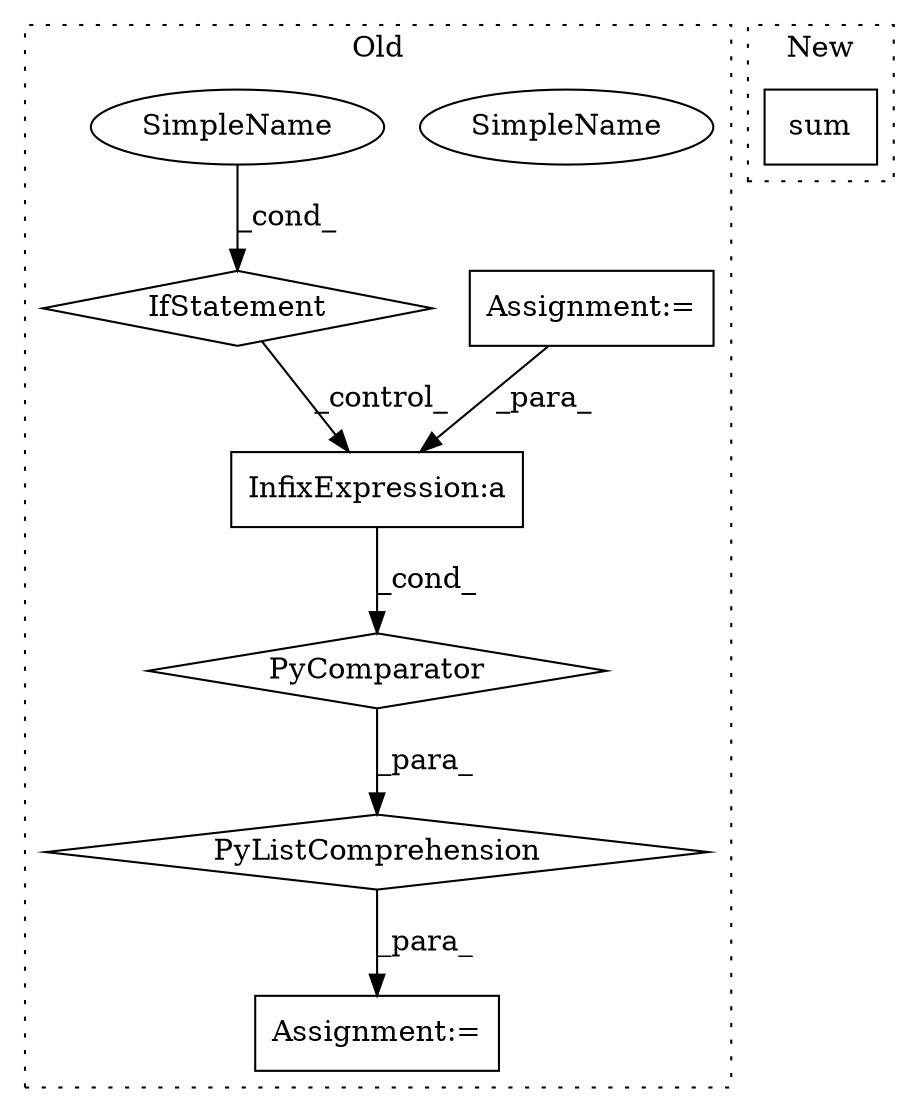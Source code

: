 digraph G {
subgraph cluster0 {
1 [label="PyListComprehension" a="109" s="657" l="128" shape="diamond"];
3 [label="PyComparator" a="113" s="733" l="44" shape="diamond"];
4 [label="Assignment:=" a="7" s="733" l="44" shape="box"];
5 [label="Assignment:=" a="7" s="645" l="12" shape="box"];
6 [label="InfixExpression:a" a="27" s="659" l="3" shape="box"];
7 [label="IfStatement" a="25" s="733" l="44" shape="diamond"];
8 [label="SimpleName" a="42" s="772" l="5" shape="ellipse"];
9 [label="SimpleName" a="42" s="772" l="5" shape="ellipse"];
label = "Old";
style="dotted";
}
subgraph cluster1 {
2 [label="sum" a="32" s="478,529" l="4,2" shape="box"];
label = "New";
style="dotted";
}
1 -> 5 [label="_para_"];
3 -> 1 [label="_para_"];
4 -> 6 [label="_para_"];
6 -> 3 [label="_cond_"];
7 -> 6 [label="_control_"];
9 -> 7 [label="_cond_"];
}